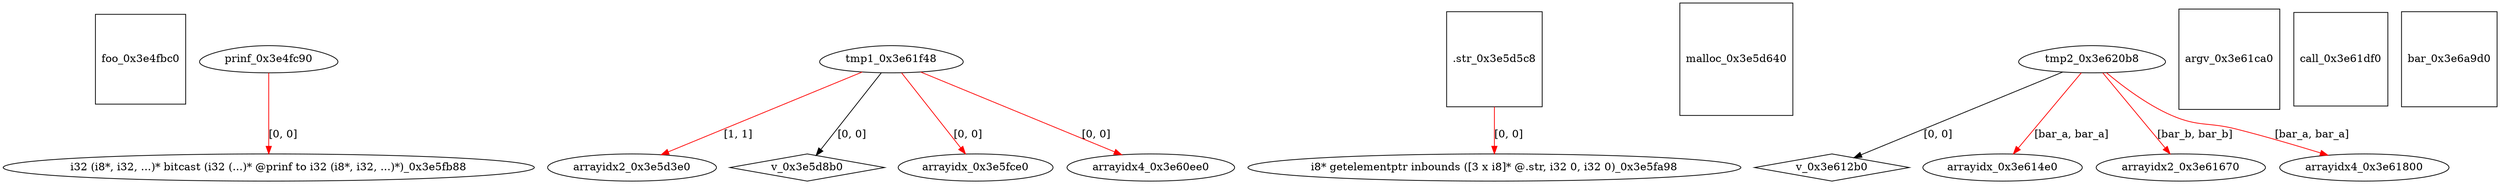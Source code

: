 digraph grafico {
"foo_0x3e4fbc0" [shape=square];
"prinf_0x3e4fc90" [shape=egg];
"arrayidx2_0x3e5d3e0" [shape=ellipse];
"tmp1_0x3e61f48" -> "arrayidx2_0x3e5d3e0" [label="[1, 1]",color=red];
".str_0x3e5d5c8" [shape=square];
"malloc_0x3e5d640" [shape=square];
"v_0x3e5d8b0" [shape=diamond];
"tmp1_0x3e61f48" -> "v_0x3e5d8b0" [label="[0, 0]"];
"i8* getelementptr inbounds ([3 x i8]* @.str, i32 0, i32 0)_0x3e5fa98" [shape=ellipse];
".str_0x3e5d5c8" -> "i8* getelementptr inbounds ([3 x i8]* @.str, i32 0, i32 0)_0x3e5fa98" [label="[0, 0]",color=red];
"i32 (i8*, i32, ...)* bitcast (i32 (...)* @prinf to i32 (i8*, i32, ...)*)_0x3e5fb88" [shape=ellipse];
"prinf_0x3e4fc90" -> "i32 (i8*, i32, ...)* bitcast (i32 (...)* @prinf to i32 (i8*, i32, ...)*)_0x3e5fb88" [label="[0, 0]",color=red];
"arrayidx_0x3e5fce0" [shape=ellipse];
"tmp1_0x3e61f48" -> "arrayidx_0x3e5fce0" [label="[0, 0]",color=red];
"arrayidx4_0x3e60ee0" [shape=ellipse];
"tmp1_0x3e61f48" -> "arrayidx4_0x3e60ee0" [label="[0, 0]",color=red];
"v_0x3e612b0" [shape=diamond];
"tmp2_0x3e620b8" -> "v_0x3e612b0" [label="[0, 0]"];
"arrayidx_0x3e614e0" [shape=ellipse];
"tmp2_0x3e620b8" -> "arrayidx_0x3e614e0" [label="[bar_a, bar_a]",color=red];
"arrayidx2_0x3e61670" [shape=ellipse];
"tmp2_0x3e620b8" -> "arrayidx2_0x3e61670" [label="[bar_b, bar_b]",color=red];
"arrayidx4_0x3e61800" [shape=ellipse];
"tmp2_0x3e620b8" -> "arrayidx4_0x3e61800" [label="[bar_a, bar_a]",color=red];
"argv_0x3e61ca0" [shape=square];
"call_0x3e61df0" [shape=square];
"tmp1_0x3e61f48" [shape=egg];
"tmp2_0x3e620b8" [shape=egg];
"bar_0x3e6a9d0" [shape=square];
}